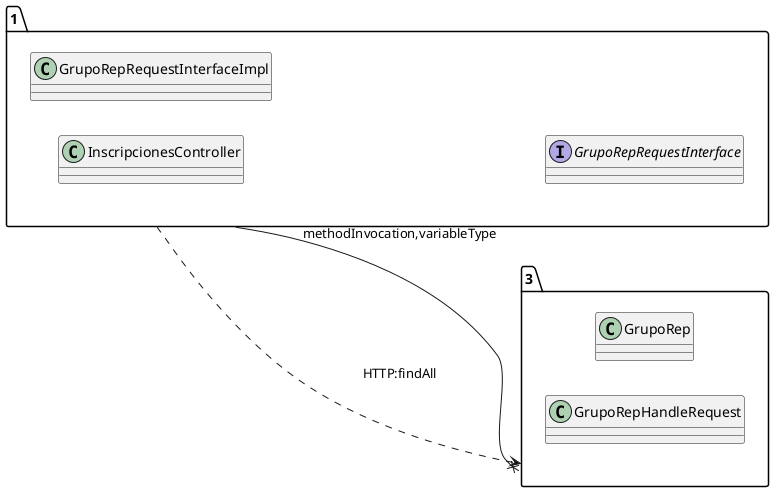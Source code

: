 @startuml 
allow_mixing
left to right direction
package "1"{
class InscripcionesController
class GrupoRepRequestInterfaceImpl
interface GrupoRepRequestInterface

}
package "3"{
class GrupoRep
class GrupoRepHandleRequest

}
"1" --x "3":methodInvocation,variableType
"1" ..> "3":HTTP:findAll
@enduml